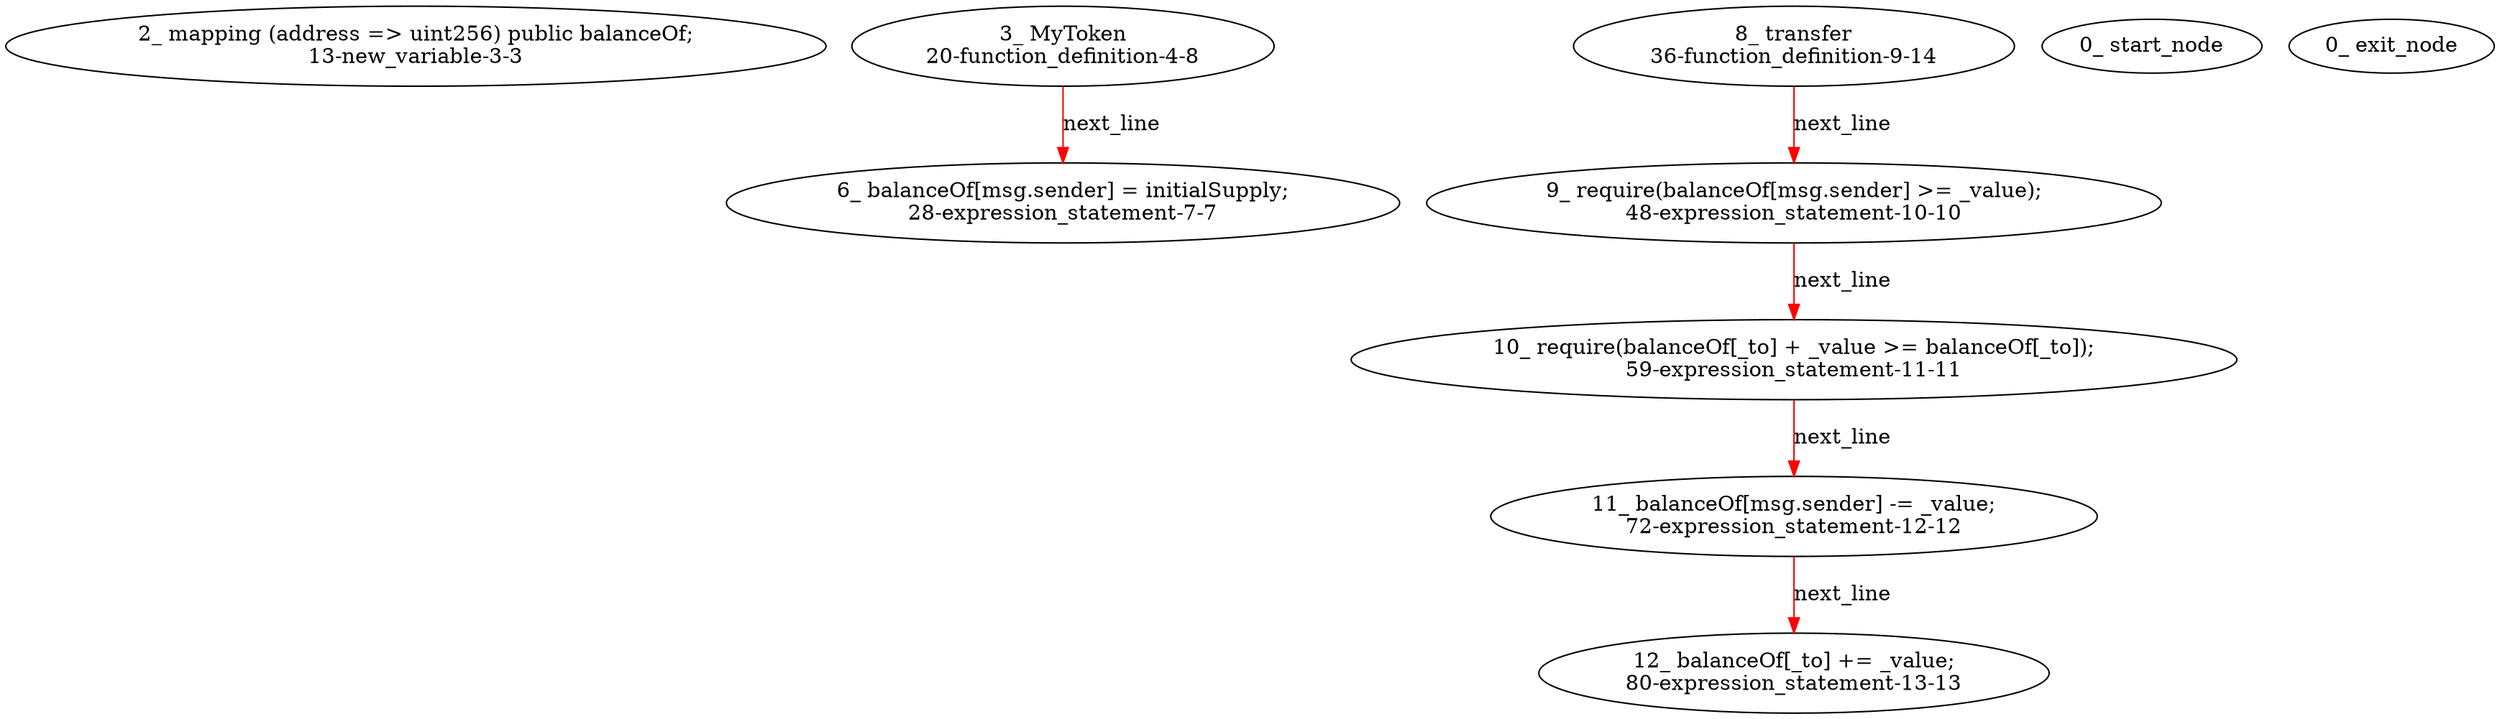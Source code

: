 digraph  {
13 [label="2_ mapping (address => uint256) public balanceOf;\n13-new_variable-3-3", type_label=new_variable];
20 [label="3_ MyToken\n20-function_definition-4-8", type_label=function_definition];
28 [label="6_ balanceOf[msg.sender] = initialSupply;\n28-expression_statement-7-7", type_label=expression_statement];
36 [label="8_ transfer\n36-function_definition-9-14", type_label=function_definition];
48 [label="9_ require(balanceOf[msg.sender] >= _value);\n48-expression_statement-10-10", type_label=expression_statement];
59 [label="10_ require(balanceOf[_to] + _value >= balanceOf[_to]);\n59-expression_statement-11-11", type_label=expression_statement];
72 [label="11_ balanceOf[msg.sender] -= _value;\n72-expression_statement-12-12", type_label=expression_statement];
80 [label="12_ balanceOf[_to] += _value;\n80-expression_statement-13-13", type_label=expression_statement];
1 [label="0_ start_node", type_label=start];
2 [label="0_ exit_node", type_label=exit];
20 -> 28  [color=red, controlflow_type=next_line, edge_type=CFG_edge, key=0, label=next_line];
36 -> 48  [color=red, controlflow_type=next_line, edge_type=CFG_edge, key=0, label=next_line];
48 -> 59  [color=red, controlflow_type=next_line, edge_type=CFG_edge, key=0, label=next_line];
59 -> 72  [color=red, controlflow_type=next_line, edge_type=CFG_edge, key=0, label=next_line];
72 -> 80  [color=red, controlflow_type=next_line, edge_type=CFG_edge, key=0, label=next_line];
}
